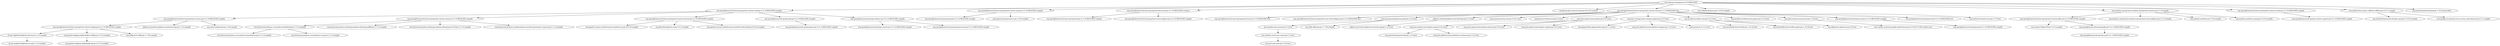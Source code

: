 digraph back {
	"com.heeexy:example:jar:2.0.0-RELEASE" -> "org.springframework.boot:spring-boot-starter-web:jar:2.3.10.RELEASE:compile" ; 
	"com.heeexy:example:jar:2.0.0-RELEASE" -> "org.springframework.boot:spring-boot-starter-aop:jar:2.3.10.RELEASE:compile" ; 
	"com.heeexy:example:jar:2.0.0-RELEASE" -> "org.springframework.boot:spring-boot-devtools:jar:2.3.10.RELEASE:runtime" ; 
	"com.heeexy:example:jar:2.0.0-RELEASE" -> "mysql:mysql-connector-java:jar:8.0.23:runtime" ; 
	"com.heeexy:example:jar:2.0.0-RELEASE" -> "org.springframework.boot:spring-boot-starter-test:jar:2.3.10.RELEASE:test" ; 
	"com.heeexy:example:jar:2.0.0-RELEASE" -> "com.alibaba:fastjson:jar:1.2.83:compile" ; 
	"com.heeexy:example:jar:2.0.0-RELEASE" -> "org.mybatis.spring.boot:mybatis-spring-boot-starter:jar:2.1.4:compile" ; 
	"com.heeexy:example:jar:2.0.0-RELEASE" -> "org.springframework.boot:spring-boot-starter-cache:jar:2.3.10.RELEASE:compile" ; 
	"com.heeexy:example:jar:2.0.0-RELEASE" -> "com.github.ben-manes.caffeine:caffeine:jar:2.9.1:compile" ; 
	"com.heeexy:example:jar:2.0.0-RELEASE" -> "org.projectlombok:lombok:jar:1.18.20:provided" ; 
	"org.springframework.boot:spring-boot-starter-web:jar:2.3.10.RELEASE:compile" -> "org.springframework.boot:spring-boot-starter:jar:2.3.10.RELEASE:compile" ; 
	"org.springframework.boot:spring-boot-starter-web:jar:2.3.10.RELEASE:compile" -> "org.springframework.boot:spring-boot-starter-json:jar:2.3.10.RELEASE:compile" ; 
	"org.springframework.boot:spring-boot-starter-web:jar:2.3.10.RELEASE:compile" -> "org.springframework.boot:spring-boot-starter-tomcat:jar:2.3.10.RELEASE:compile" ; 
	"org.springframework.boot:spring-boot-starter-web:jar:2.3.10.RELEASE:compile" -> "org.springframework:spring-web:jar:5.2.14.RELEASE:compile" ; 
	"org.springframework.boot:spring-boot-starter-web:jar:2.3.10.RELEASE:compile" -> "org.springframework:spring-webmvc:jar:5.2.14.RELEASE:compile" ; 
	"org.springframework.boot:spring-boot-starter:jar:2.3.10.RELEASE:compile" -> "org.springframework.boot:spring-boot-starter-logging:jar:2.3.10.RELEASE:compile" ; 
	"org.springframework.boot:spring-boot-starter:jar:2.3.10.RELEASE:compile" -> "jakarta.annotation:jakarta.annotation-api:jar:1.3.5:compile" ; 
	"org.springframework.boot:spring-boot-starter:jar:2.3.10.RELEASE:compile" -> "org.yaml:snakeyaml:jar:1.26:compile" ; 
	"org.springframework.boot:spring-boot-starter-logging:jar:2.3.10.RELEASE:compile" -> "ch.qos.logback:logback-classic:jar:1.2.3:compile" ; 
	"org.springframework.boot:spring-boot-starter-logging:jar:2.3.10.RELEASE:compile" -> "org.apache.logging.log4j:log4j-to-slf4j:jar:2.13.3:compile" ; 
	"org.springframework.boot:spring-boot-starter-logging:jar:2.3.10.RELEASE:compile" -> "org.slf4j:jul-to-slf4j:jar:1.7.30:compile" ; 
	"ch.qos.logback:logback-classic:jar:1.2.3:compile" -> "ch.qos.logback:logback-core:jar:1.2.3:compile" ; 
	"org.apache.logging.log4j:log4j-to-slf4j:jar:2.13.3:compile" -> "org.apache.logging.log4j:log4j-api:jar:2.13.3:compile" ; 
	"org.springframework.boot:spring-boot-starter-json:jar:2.3.10.RELEASE:compile" -> "com.fasterxml.jackson.core:jackson-databind:jar:2.11.4:compile" ; 
	"org.springframework.boot:spring-boot-starter-json:jar:2.3.10.RELEASE:compile" -> "com.fasterxml.jackson.datatype:jackson-datatype-jdk8:jar:2.11.4:compile" ; 
	"org.springframework.boot:spring-boot-starter-json:jar:2.3.10.RELEASE:compile" -> "com.fasterxml.jackson.datatype:jackson-datatype-jsr310:jar:2.11.4:compile" ; 
	"org.springframework.boot:spring-boot-starter-json:jar:2.3.10.RELEASE:compile" -> "com.fasterxml.jackson.module:jackson-module-parameter-names:jar:2.11.4:compile" ; 
	"com.fasterxml.jackson.core:jackson-databind:jar:2.11.4:compile" -> "com.fasterxml.jackson.core:jackson-annotations:jar:2.11.4:compile" ; 
	"com.fasterxml.jackson.core:jackson-databind:jar:2.11.4:compile" -> "com.fasterxml.jackson.core:jackson-core:jar:2.11.4:compile" ; 
	"org.springframework.boot:spring-boot-starter-tomcat:jar:2.3.10.RELEASE:compile" -> "org.apache.tomcat.embed:tomcat-embed-core:jar:9.0.45:compile" ; 
	"org.springframework.boot:spring-boot-starter-tomcat:jar:2.3.10.RELEASE:compile" -> "org.glassfish:jakarta.el:jar:3.0.3:compile" ; 
	"org.springframework.boot:spring-boot-starter-tomcat:jar:2.3.10.RELEASE:compile" -> "org.apache.tomcat.embed:tomcat-embed-websocket:jar:9.0.45:compile" ; 
	"org.springframework:spring-web:jar:5.2.14.RELEASE:compile" -> "org.springframework:spring-beans:jar:5.2.14.RELEASE:compile" ; 
	"org.springframework:spring-webmvc:jar:5.2.14.RELEASE:compile" -> "org.springframework:spring-context:jar:5.2.14.RELEASE:compile" ; 
	"org.springframework:spring-webmvc:jar:5.2.14.RELEASE:compile" -> "org.springframework:spring-expression:jar:5.2.14.RELEASE:compile" ; 
	"org.springframework.boot:spring-boot-starter-aop:jar:2.3.10.RELEASE:compile" -> "org.springframework:spring-aop:jar:5.2.14.RELEASE:compile" ; 
	"org.springframework.boot:spring-boot-starter-aop:jar:2.3.10.RELEASE:compile" -> "org.aspectj:aspectjweaver:jar:1.9.6:compile" ; 
	"org.springframework.boot:spring-boot-devtools:jar:2.3.10.RELEASE:runtime" -> "org.springframework.boot:spring-boot:jar:2.3.10.RELEASE:compile" ; 
	"org.springframework.boot:spring-boot-devtools:jar:2.3.10.RELEASE:runtime" -> "org.springframework.boot:spring-boot-autoconfigure:jar:2.3.10.RELEASE:compile" ; 
	"org.springframework.boot:spring-boot-starter-test:jar:2.3.10.RELEASE:test" -> "org.springframework.boot:spring-boot-test:jar:2.3.10.RELEASE:test" ; 
	"org.springframework.boot:spring-boot-starter-test:jar:2.3.10.RELEASE:test" -> "org.springframework.boot:spring-boot-test-autoconfigure:jar:2.3.10.RELEASE:test" ; 
	"org.springframework.boot:spring-boot-starter-test:jar:2.3.10.RELEASE:test" -> "com.jayway.jsonpath:json-path:jar:2.4.0:test" ; 
	"org.springframework.boot:spring-boot-starter-test:jar:2.3.10.RELEASE:test" -> "jakarta.xml.bind:jakarta.xml.bind-api:jar:2.3.3:test" ; 
	"org.springframework.boot:spring-boot-starter-test:jar:2.3.10.RELEASE:test" -> "org.assertj:assertj-core:jar:3.16.1:test" ; 
	"org.springframework.boot:spring-boot-starter-test:jar:2.3.10.RELEASE:test" -> "org.hamcrest:hamcrest:jar:2.2:test" ; 
	"org.springframework.boot:spring-boot-starter-test:jar:2.3.10.RELEASE:test" -> "org.junit.jupiter:junit-jupiter:jar:5.6.3:test" ; 
	"org.springframework.boot:spring-boot-starter-test:jar:2.3.10.RELEASE:test" -> "org.junit.vintage:junit-vintage-engine:jar:5.6.3:test" ; 
	"org.springframework.boot:spring-boot-starter-test:jar:2.3.10.RELEASE:test" -> "org.mockito:mockito-core:jar:3.3.3:test" ; 
	"org.springframework.boot:spring-boot-starter-test:jar:2.3.10.RELEASE:test" -> "org.mockito:mockito-junit-jupiter:jar:3.3.3:test" ; 
	"org.springframework.boot:spring-boot-starter-test:jar:2.3.10.RELEASE:test" -> "org.skyscreamer:jsonassert:jar:1.5.0:test" ; 
	"org.springframework.boot:spring-boot-starter-test:jar:2.3.10.RELEASE:test" -> "org.springframework:spring-core:jar:5.2.14.RELEASE:compile" ; 
	"org.springframework.boot:spring-boot-starter-test:jar:2.3.10.RELEASE:test" -> "org.springframework:spring-test:jar:5.2.14.RELEASE:test" ; 
	"org.springframework.boot:spring-boot-starter-test:jar:2.3.10.RELEASE:test" -> "org.xmlunit:xmlunit-core:jar:2.7.0:test" ; 
	"com.jayway.jsonpath:json-path:jar:2.4.0:test" -> "net.minidev:json-smart:jar:2.3:test" ; 
	"com.jayway.jsonpath:json-path:jar:2.4.0:test" -> "org.slf4j:slf4j-api:jar:1.7.30:compile" ; 
	"net.minidev:json-smart:jar:2.3:test" -> "net.minidev:accessors-smart:jar:1.2:test" ; 
	"net.minidev:accessors-smart:jar:1.2:test" -> "org.ow2.asm:asm:jar:5.0.4:test" ; 
	"jakarta.xml.bind:jakarta.xml.bind-api:jar:2.3.3:test" -> "jakarta.activation:jakarta.activation-api:jar:1.2.2:test" ; 
	"org.junit.jupiter:junit-jupiter:jar:5.6.3:test" -> "org.junit.jupiter:junit-jupiter-api:jar:5.6.3:test" ; 
	"org.junit.jupiter:junit-jupiter:jar:5.6.3:test" -> "org.junit.jupiter:junit-jupiter-params:jar:5.6.3:test" ; 
	"org.junit.jupiter:junit-jupiter:jar:5.6.3:test" -> "org.junit.jupiter:junit-jupiter-engine:jar:5.6.3:test" ; 
	"org.junit.jupiter:junit-jupiter-api:jar:5.6.3:test" -> "org.opentest4j:opentest4j:jar:1.2.0:test" ; 
	"org.junit.jupiter:junit-jupiter-api:jar:5.6.3:test" -> "org.junit.platform:junit-platform-commons:jar:1.6.3:test" ; 
	"org.junit.vintage:junit-vintage-engine:jar:5.6.3:test" -> "org.apiguardian:apiguardian-api:jar:1.1.0:test" ; 
	"org.junit.vintage:junit-vintage-engine:jar:5.6.3:test" -> "org.junit.platform:junit-platform-engine:jar:1.6.3:test" ; 
	"org.junit.vintage:junit-vintage-engine:jar:5.6.3:test" -> "junit:junit:jar:4.13.2:test" ; 
	"org.mockito:mockito-core:jar:3.3.3:test" -> "net.bytebuddy:byte-buddy:jar:1.10.22:test" ; 
	"org.mockito:mockito-core:jar:3.3.3:test" -> "net.bytebuddy:byte-buddy-agent:jar:1.10.22:test" ; 
	"org.mockito:mockito-core:jar:3.3.3:test" -> "org.objenesis:objenesis:jar:2.6:test" ; 
	"org.skyscreamer:jsonassert:jar:1.5.0:test" -> "com.vaadin.external.google:android-json:jar:0.0.20131108.vaadin1:test" ; 
	"org.springframework:spring-core:jar:5.2.14.RELEASE:compile" -> "org.springframework:spring-jcl:jar:5.2.14.RELEASE:compile" ; 
	"org.mybatis.spring.boot:mybatis-spring-boot-starter:jar:2.1.4:compile" -> "org.springframework.boot:spring-boot-starter-jdbc:jar:2.3.10.RELEASE:compile" ; 
	"org.mybatis.spring.boot:mybatis-spring-boot-starter:jar:2.1.4:compile" -> "org.mybatis.spring.boot:mybatis-spring-boot-autoconfigure:jar:2.1.4:compile" ; 
	"org.mybatis.spring.boot:mybatis-spring-boot-starter:jar:2.1.4:compile" -> "org.mybatis:mybatis:jar:3.5.6:compile" ; 
	"org.mybatis.spring.boot:mybatis-spring-boot-starter:jar:2.1.4:compile" -> "org.mybatis:mybatis-spring:jar:2.0.6:compile" ; 
	"org.springframework.boot:spring-boot-starter-jdbc:jar:2.3.10.RELEASE:compile" -> "com.zaxxer:HikariCP:jar:3.4.5:compile" ; 
	"org.springframework.boot:spring-boot-starter-jdbc:jar:2.3.10.RELEASE:compile" -> "org.springframework:spring-jdbc:jar:5.2.14.RELEASE:compile" ; 
	"org.springframework:spring-jdbc:jar:5.2.14.RELEASE:compile" -> "org.springframework:spring-tx:jar:5.2.14.RELEASE:compile" ; 
	"org.springframework.boot:spring-boot-starter-cache:jar:2.3.10.RELEASE:compile" -> "org.springframework:spring-context-support:jar:5.2.14.RELEASE:compile" ; 
	"com.github.ben-manes.caffeine:caffeine:jar:2.9.1:compile" -> "org.checkerframework:checker-qual:jar:3.10.0:compile" ; 
	"com.github.ben-manes.caffeine:caffeine:jar:2.9.1:compile" -> "com.google.errorprone:error_prone_annotations:jar:2.5.1:compile" ; 
}
